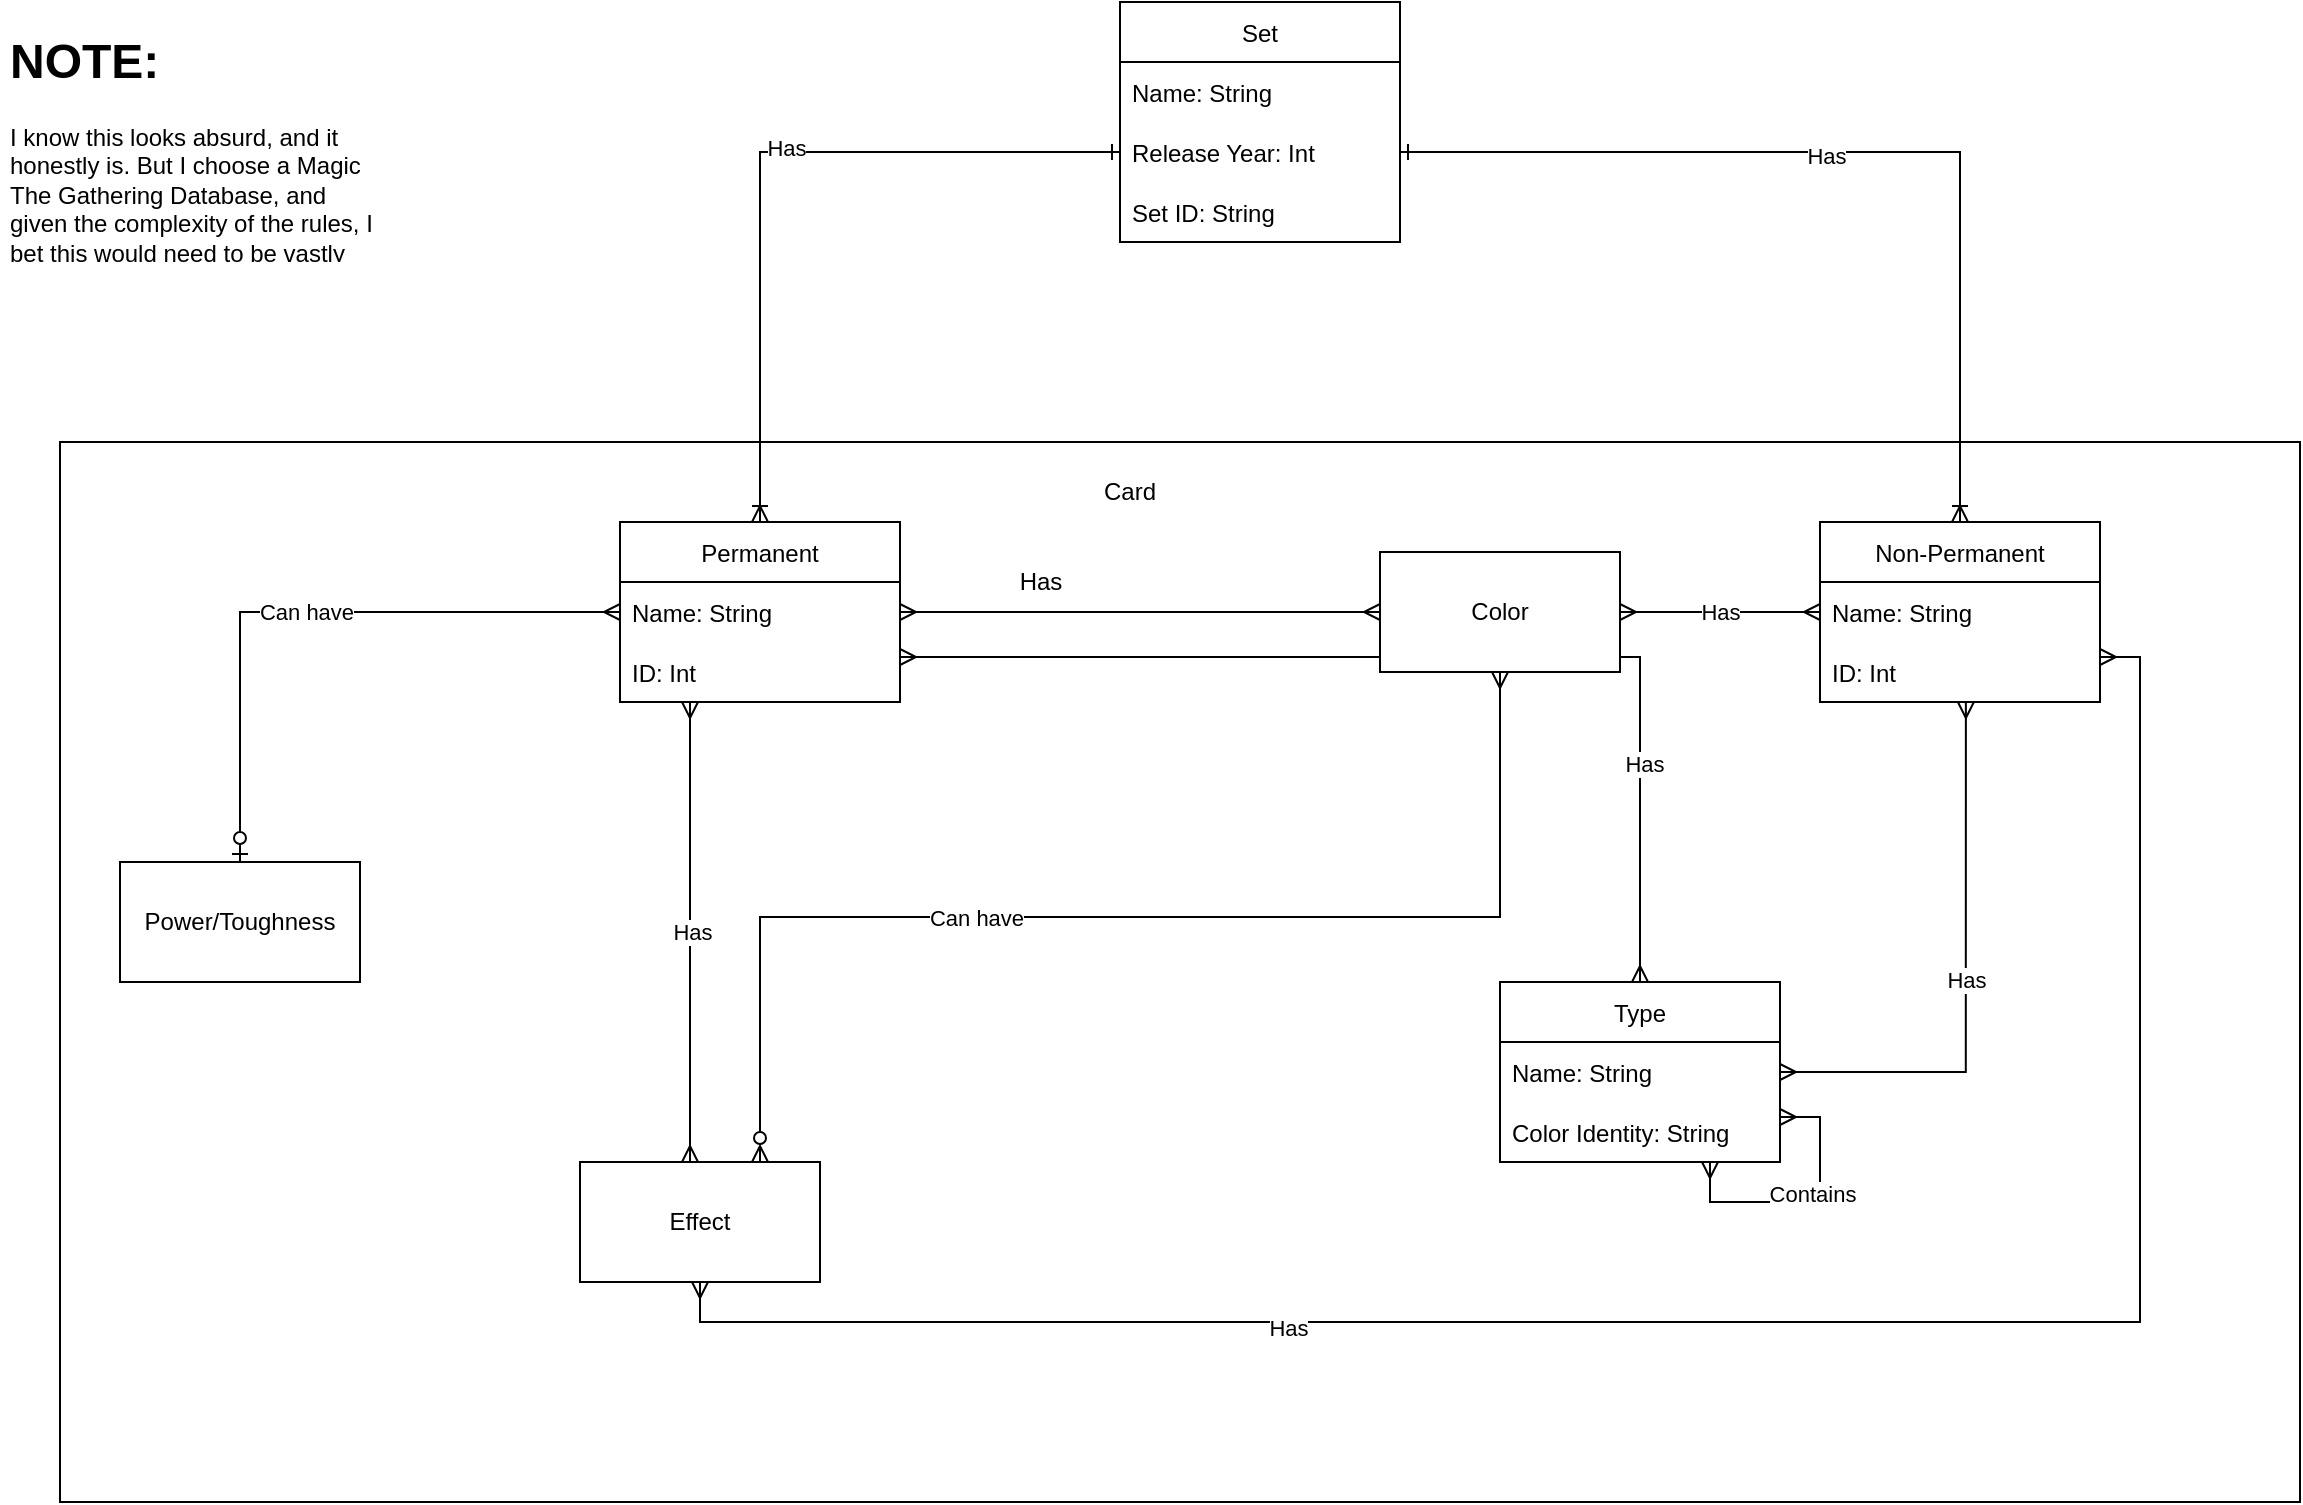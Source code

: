 <mxfile version="20.3.0" type="github">
  <diagram id="bQ3KlEbVh0rv5YejUaq9" name="Page-1">
    <mxGraphModel dx="2272" dy="780" grid="1" gridSize="10" guides="1" tooltips="1" connect="1" arrows="1" fold="1" page="1" pageScale="1" pageWidth="850" pageHeight="1100" math="0" shadow="0">
      <root>
        <mxCell id="0" />
        <mxCell id="1" parent="0" />
        <mxCell id="w6kLmaIJANDl91Gx-mwg-27" value="" style="rounded=0;whiteSpace=wrap;html=1;" vertex="1" parent="1">
          <mxGeometry x="-180" y="320" width="1120" height="530" as="geometry" />
        </mxCell>
        <mxCell id="w6kLmaIJANDl91Gx-mwg-1" value="Set" style="swimlane;fontStyle=0;childLayout=stackLayout;horizontal=1;startSize=30;horizontalStack=0;resizeParent=1;resizeParentMax=0;resizeLast=0;collapsible=1;marginBottom=0;" vertex="1" parent="1">
          <mxGeometry x="350" y="100" width="140" height="120" as="geometry" />
        </mxCell>
        <mxCell id="w6kLmaIJANDl91Gx-mwg-2" value="Name: String   " style="text;strokeColor=none;fillColor=none;align=left;verticalAlign=middle;spacingLeft=4;spacingRight=4;overflow=hidden;points=[[0,0.5],[1,0.5]];portConstraint=eastwest;rotatable=0;" vertex="1" parent="w6kLmaIJANDl91Gx-mwg-1">
          <mxGeometry y="30" width="140" height="30" as="geometry" />
        </mxCell>
        <mxCell id="w6kLmaIJANDl91Gx-mwg-3" value="Release Year: Int" style="text;strokeColor=none;fillColor=none;align=left;verticalAlign=middle;spacingLeft=4;spacingRight=4;overflow=hidden;points=[[0,0.5],[1,0.5]];portConstraint=eastwest;rotatable=0;" vertex="1" parent="w6kLmaIJANDl91Gx-mwg-1">
          <mxGeometry y="60" width="140" height="30" as="geometry" />
        </mxCell>
        <mxCell id="w6kLmaIJANDl91Gx-mwg-4" value="Set ID: String" style="text;strokeColor=none;fillColor=none;align=left;verticalAlign=middle;spacingLeft=4;spacingRight=4;overflow=hidden;points=[[0,0.5],[1,0.5]];portConstraint=eastwest;rotatable=0;" vertex="1" parent="w6kLmaIJANDl91Gx-mwg-1">
          <mxGeometry y="90" width="140" height="30" as="geometry" />
        </mxCell>
        <mxCell id="w6kLmaIJANDl91Gx-mwg-16" style="edgeStyle=orthogonalEdgeStyle;rounded=0;orthogonalLoop=1;jettySize=auto;html=1;exitX=1;exitY=0.5;exitDx=0;exitDy=0;entryX=0;entryY=0.5;entryDx=0;entryDy=0;startArrow=ERmany;startFill=0;endArrow=ERmany;endFill=0;" edge="1" parent="1" source="w6kLmaIJANDl91Gx-mwg-6">
          <mxGeometry relative="1" as="geometry">
            <mxPoint x="480" y="405" as="targetPoint" />
          </mxGeometry>
        </mxCell>
        <mxCell id="w6kLmaIJANDl91Gx-mwg-18" style="edgeStyle=orthogonalEdgeStyle;rounded=0;orthogonalLoop=1;jettySize=auto;html=1;exitX=1;exitY=0.75;exitDx=0;exitDy=0;startArrow=ERmany;startFill=0;endArrow=ERmany;endFill=0;entryX=0.5;entryY=0;entryDx=0;entryDy=0;" edge="1" parent="1" source="w6kLmaIJANDl91Gx-mwg-6" target="w6kLmaIJANDl91Gx-mwg-43">
          <mxGeometry relative="1" as="geometry">
            <mxPoint x="360" y="640" as="targetPoint" />
          </mxGeometry>
        </mxCell>
        <mxCell id="w6kLmaIJANDl91Gx-mwg-22" value="Has" style="edgeLabel;html=1;align=center;verticalAlign=middle;resizable=0;points=[];" vertex="1" connectable="0" parent="w6kLmaIJANDl91Gx-mwg-18">
          <mxGeometry x="0.591" y="2" relative="1" as="geometry">
            <mxPoint as="offset" />
          </mxGeometry>
        </mxCell>
        <mxCell id="w6kLmaIJANDl91Gx-mwg-23" value="Has" style="edgeStyle=orthogonalEdgeStyle;rounded=0;orthogonalLoop=1;jettySize=auto;html=1;exitX=0.25;exitY=1;exitDx=0;exitDy=0;startArrow=ERmany;startFill=0;endArrow=ERmany;endFill=0;" edge="1" parent="1" source="w6kLmaIJANDl91Gx-mwg-6">
          <mxGeometry relative="1" as="geometry">
            <mxPoint x="135" y="680" as="targetPoint" />
          </mxGeometry>
        </mxCell>
        <mxCell id="w6kLmaIJANDl91Gx-mwg-6" value="Permanent" style="swimlane;fontStyle=0;childLayout=stackLayout;horizontal=1;startSize=30;horizontalStack=0;resizeParent=1;resizeParentMax=0;resizeLast=0;collapsible=1;marginBottom=0;" vertex="1" parent="1">
          <mxGeometry x="100" y="360" width="140" height="90" as="geometry" />
        </mxCell>
        <mxCell id="w6kLmaIJANDl91Gx-mwg-7" value="Name: String" style="text;strokeColor=none;fillColor=none;align=left;verticalAlign=middle;spacingLeft=4;spacingRight=4;overflow=hidden;points=[[0,0.5],[1,0.5]];portConstraint=eastwest;rotatable=0;" vertex="1" parent="w6kLmaIJANDl91Gx-mwg-6">
          <mxGeometry y="30" width="140" height="30" as="geometry" />
        </mxCell>
        <mxCell id="w6kLmaIJANDl91Gx-mwg-8" value="ID: Int" style="text;strokeColor=none;fillColor=none;align=left;verticalAlign=middle;spacingLeft=4;spacingRight=4;overflow=hidden;points=[[0,0.5],[1,0.5]];portConstraint=eastwest;rotatable=0;" vertex="1" parent="w6kLmaIJANDl91Gx-mwg-6">
          <mxGeometry y="60" width="140" height="30" as="geometry" />
        </mxCell>
        <mxCell id="w6kLmaIJANDl91Gx-mwg-11" style="edgeStyle=orthogonalEdgeStyle;rounded=0;orthogonalLoop=1;jettySize=auto;html=1;exitX=0;exitY=0.5;exitDx=0;exitDy=0;entryX=0.5;entryY=0;entryDx=0;entryDy=0;startArrow=ERone;startFill=0;endArrow=ERoneToMany;endFill=0;" edge="1" parent="1" source="w6kLmaIJANDl91Gx-mwg-3" target="w6kLmaIJANDl91Gx-mwg-6">
          <mxGeometry relative="1" as="geometry" />
        </mxCell>
        <mxCell id="w6kLmaIJANDl91Gx-mwg-20" value="Has" style="edgeLabel;html=1;align=center;verticalAlign=middle;resizable=0;points=[];" vertex="1" connectable="0" parent="w6kLmaIJANDl91Gx-mwg-11">
          <mxGeometry x="-0.085" y="-2" relative="1" as="geometry">
            <mxPoint as="offset" />
          </mxGeometry>
        </mxCell>
        <mxCell id="w6kLmaIJANDl91Gx-mwg-21" value="Has" style="text;html=1;align=center;verticalAlign=middle;resizable=0;points=[];autosize=1;strokeColor=none;fillColor=none;" vertex="1" parent="1">
          <mxGeometry x="285" y="375" width="50" height="30" as="geometry" />
        </mxCell>
        <mxCell id="w6kLmaIJANDl91Gx-mwg-33" value="Has" style="edgeStyle=orthogonalEdgeStyle;rounded=0;orthogonalLoop=1;jettySize=auto;html=1;exitX=1;exitY=0.5;exitDx=0;exitDy=0;entryX=0;entryY=0.5;entryDx=0;entryDy=0;startArrow=ERmany;startFill=0;endArrow=ERmany;endFill=0;" edge="1" parent="1" source="w6kLmaIJANDl91Gx-mwg-24" target="w6kLmaIJANDl91Gx-mwg-31">
          <mxGeometry relative="1" as="geometry" />
        </mxCell>
        <mxCell id="w6kLmaIJANDl91Gx-mwg-38" style="edgeStyle=orthogonalEdgeStyle;rounded=0;orthogonalLoop=1;jettySize=auto;html=1;exitX=0.5;exitY=1;exitDx=0;exitDy=0;entryX=0.75;entryY=0;entryDx=0;entryDy=0;startArrow=ERmany;startFill=0;endArrow=ERzeroToMany;endFill=0;" edge="1" parent="1" source="w6kLmaIJANDl91Gx-mwg-24" target="w6kLmaIJANDl91Gx-mwg-26">
          <mxGeometry relative="1" as="geometry" />
        </mxCell>
        <mxCell id="w6kLmaIJANDl91Gx-mwg-39" value="Can have" style="edgeLabel;html=1;align=center;verticalAlign=middle;resizable=0;points=[];" vertex="1" connectable="0" parent="w6kLmaIJANDl91Gx-mwg-38">
          <mxGeometry x="0.254" relative="1" as="geometry">
            <mxPoint x="1" as="offset" />
          </mxGeometry>
        </mxCell>
        <mxCell id="w6kLmaIJANDl91Gx-mwg-24" value="Color" style="rounded=0;whiteSpace=wrap;html=1;" vertex="1" parent="1">
          <mxGeometry x="480" y="375" width="120" height="60" as="geometry" />
        </mxCell>
        <mxCell id="w6kLmaIJANDl91Gx-mwg-34" value="Has" style="edgeStyle=orthogonalEdgeStyle;rounded=0;orthogonalLoop=1;jettySize=auto;html=1;exitX=1;exitY=0.5;exitDx=0;exitDy=0;entryX=0.521;entryY=1;entryDx=0;entryDy=0;entryPerimeter=0;startArrow=ERmany;startFill=0;endArrow=ERmany;endFill=0;" edge="1" parent="1" source="w6kLmaIJANDl91Gx-mwg-44" target="w6kLmaIJANDl91Gx-mwg-32">
          <mxGeometry relative="1" as="geometry">
            <mxPoint x="425" y="670" as="sourcePoint" />
          </mxGeometry>
        </mxCell>
        <mxCell id="w6kLmaIJANDl91Gx-mwg-35" style="edgeStyle=orthogonalEdgeStyle;rounded=0;orthogonalLoop=1;jettySize=auto;html=1;exitX=0.5;exitY=1;exitDx=0;exitDy=0;entryX=1;entryY=0.75;entryDx=0;entryDy=0;startArrow=ERmany;startFill=0;endArrow=ERmany;endFill=0;" edge="1" parent="1" source="w6kLmaIJANDl91Gx-mwg-26" target="w6kLmaIJANDl91Gx-mwg-29">
          <mxGeometry relative="1" as="geometry" />
        </mxCell>
        <mxCell id="w6kLmaIJANDl91Gx-mwg-40" value="Has" style="edgeLabel;html=1;align=center;verticalAlign=middle;resizable=0;points=[];" vertex="1" connectable="0" parent="w6kLmaIJANDl91Gx-mwg-35">
          <mxGeometry x="-0.425" y="-3" relative="1" as="geometry">
            <mxPoint as="offset" />
          </mxGeometry>
        </mxCell>
        <mxCell id="w6kLmaIJANDl91Gx-mwg-26" value="Effect" style="rounded=0;whiteSpace=wrap;html=1;" vertex="1" parent="1">
          <mxGeometry x="80" y="680" width="120" height="60" as="geometry" />
        </mxCell>
        <mxCell id="w6kLmaIJANDl91Gx-mwg-28" value="Card" style="text;html=1;strokeColor=none;fillColor=none;align=center;verticalAlign=middle;whiteSpace=wrap;rounded=0;" vertex="1" parent="1">
          <mxGeometry x="325" y="330" width="60" height="30" as="geometry" />
        </mxCell>
        <mxCell id="w6kLmaIJANDl91Gx-mwg-29" value="Non-Permanent" style="swimlane;fontStyle=0;childLayout=stackLayout;horizontal=1;startSize=30;horizontalStack=0;resizeParent=1;resizeParentMax=0;resizeLast=0;collapsible=1;marginBottom=0;" vertex="1" parent="1">
          <mxGeometry x="700" y="360" width="140" height="90" as="geometry" />
        </mxCell>
        <mxCell id="w6kLmaIJANDl91Gx-mwg-31" value="Name: String" style="text;strokeColor=none;fillColor=none;align=left;verticalAlign=middle;spacingLeft=4;spacingRight=4;overflow=hidden;points=[[0,0.5],[1,0.5]];portConstraint=eastwest;rotatable=0;" vertex="1" parent="w6kLmaIJANDl91Gx-mwg-29">
          <mxGeometry y="30" width="140" height="30" as="geometry" />
        </mxCell>
        <mxCell id="w6kLmaIJANDl91Gx-mwg-32" value="ID: Int" style="text;strokeColor=none;fillColor=none;align=left;verticalAlign=middle;spacingLeft=4;spacingRight=4;overflow=hidden;points=[[0,0.5],[1,0.5]];portConstraint=eastwest;rotatable=0;" vertex="1" parent="w6kLmaIJANDl91Gx-mwg-29">
          <mxGeometry y="60" width="140" height="30" as="geometry" />
        </mxCell>
        <mxCell id="w6kLmaIJANDl91Gx-mwg-36" value="Power/Toughness" style="rounded=0;whiteSpace=wrap;html=1;" vertex="1" parent="1">
          <mxGeometry x="-150" y="530" width="120" height="60" as="geometry" />
        </mxCell>
        <mxCell id="w6kLmaIJANDl91Gx-mwg-37" value="Can have" style="edgeStyle=orthogonalEdgeStyle;rounded=0;orthogonalLoop=1;jettySize=auto;html=1;exitX=0;exitY=0.5;exitDx=0;exitDy=0;entryX=0.5;entryY=0;entryDx=0;entryDy=0;startArrow=ERmany;startFill=0;endArrow=ERzeroToOne;endFill=0;" edge="1" parent="1" source="w6kLmaIJANDl91Gx-mwg-7" target="w6kLmaIJANDl91Gx-mwg-36">
          <mxGeometry relative="1" as="geometry" />
        </mxCell>
        <mxCell id="w6kLmaIJANDl91Gx-mwg-41" style="edgeStyle=orthogonalEdgeStyle;rounded=0;orthogonalLoop=1;jettySize=auto;html=1;exitX=1;exitY=0.5;exitDx=0;exitDy=0;entryX=0.5;entryY=0;entryDx=0;entryDy=0;startArrow=ERone;startFill=0;endArrow=ERoneToMany;endFill=0;" edge="1" parent="1" source="w6kLmaIJANDl91Gx-mwg-3" target="w6kLmaIJANDl91Gx-mwg-29">
          <mxGeometry relative="1" as="geometry">
            <mxPoint x="360" y="185" as="sourcePoint" />
            <mxPoint x="180" y="370" as="targetPoint" />
          </mxGeometry>
        </mxCell>
        <mxCell id="w6kLmaIJANDl91Gx-mwg-42" value="Has" style="edgeLabel;html=1;align=center;verticalAlign=middle;resizable=0;points=[];" vertex="1" connectable="0" parent="w6kLmaIJANDl91Gx-mwg-41">
          <mxGeometry x="-0.085" y="-2" relative="1" as="geometry">
            <mxPoint as="offset" />
          </mxGeometry>
        </mxCell>
        <mxCell id="w6kLmaIJANDl91Gx-mwg-43" value="Type" style="swimlane;fontStyle=0;childLayout=stackLayout;horizontal=1;startSize=30;horizontalStack=0;resizeParent=1;resizeParentMax=0;resizeLast=0;collapsible=1;marginBottom=0;" vertex="1" parent="1">
          <mxGeometry x="540" y="590" width="140" height="90" as="geometry" />
        </mxCell>
        <mxCell id="w6kLmaIJANDl91Gx-mwg-44" value="Name: String" style="text;strokeColor=none;fillColor=none;align=left;verticalAlign=middle;spacingLeft=4;spacingRight=4;overflow=hidden;points=[[0,0.5],[1,0.5]];portConstraint=eastwest;rotatable=0;" vertex="1" parent="w6kLmaIJANDl91Gx-mwg-43">
          <mxGeometry y="30" width="140" height="30" as="geometry" />
        </mxCell>
        <mxCell id="w6kLmaIJANDl91Gx-mwg-45" value="Color Identity: String" style="text;strokeColor=none;fillColor=none;align=left;verticalAlign=middle;spacingLeft=4;spacingRight=4;overflow=hidden;points=[[0,0.5],[1,0.5]];portConstraint=eastwest;rotatable=0;" vertex="1" parent="w6kLmaIJANDl91Gx-mwg-43">
          <mxGeometry y="60" width="140" height="30" as="geometry" />
        </mxCell>
        <mxCell id="w6kLmaIJANDl91Gx-mwg-47" style="edgeStyle=orthogonalEdgeStyle;rounded=0;orthogonalLoop=1;jettySize=auto;html=1;exitX=0.75;exitY=1;exitDx=0;exitDy=0;entryX=1;entryY=0.75;entryDx=0;entryDy=0;startArrow=ERmany;startFill=0;endArrow=ERmany;endFill=0;" edge="1" parent="1" source="w6kLmaIJANDl91Gx-mwg-43" target="w6kLmaIJANDl91Gx-mwg-43">
          <mxGeometry relative="1" as="geometry" />
        </mxCell>
        <mxCell id="w6kLmaIJANDl91Gx-mwg-48" value="Contains" style="edgeLabel;html=1;align=center;verticalAlign=middle;resizable=0;points=[];" vertex="1" connectable="0" parent="w6kLmaIJANDl91Gx-mwg-47">
          <mxGeometry x="0.149" y="4" relative="1" as="geometry">
            <mxPoint as="offset" />
          </mxGeometry>
        </mxCell>
        <mxCell id="w6kLmaIJANDl91Gx-mwg-49" value="&lt;h1&gt;NOTE:&lt;/h1&gt;&lt;p&gt;I know this looks absurd, and it honestly is. But I choose a Magic The Gathering Database, and given the complexity of the rules, I bet this would need to be vastly more complex to be efficient.&lt;br&gt;&lt;/p&gt;" style="text;html=1;strokeColor=none;fillColor=none;spacing=5;spacingTop=-20;whiteSpace=wrap;overflow=hidden;rounded=0;" vertex="1" parent="1">
          <mxGeometry x="-210" y="110" width="190" height="120" as="geometry" />
        </mxCell>
      </root>
    </mxGraphModel>
  </diagram>
</mxfile>
